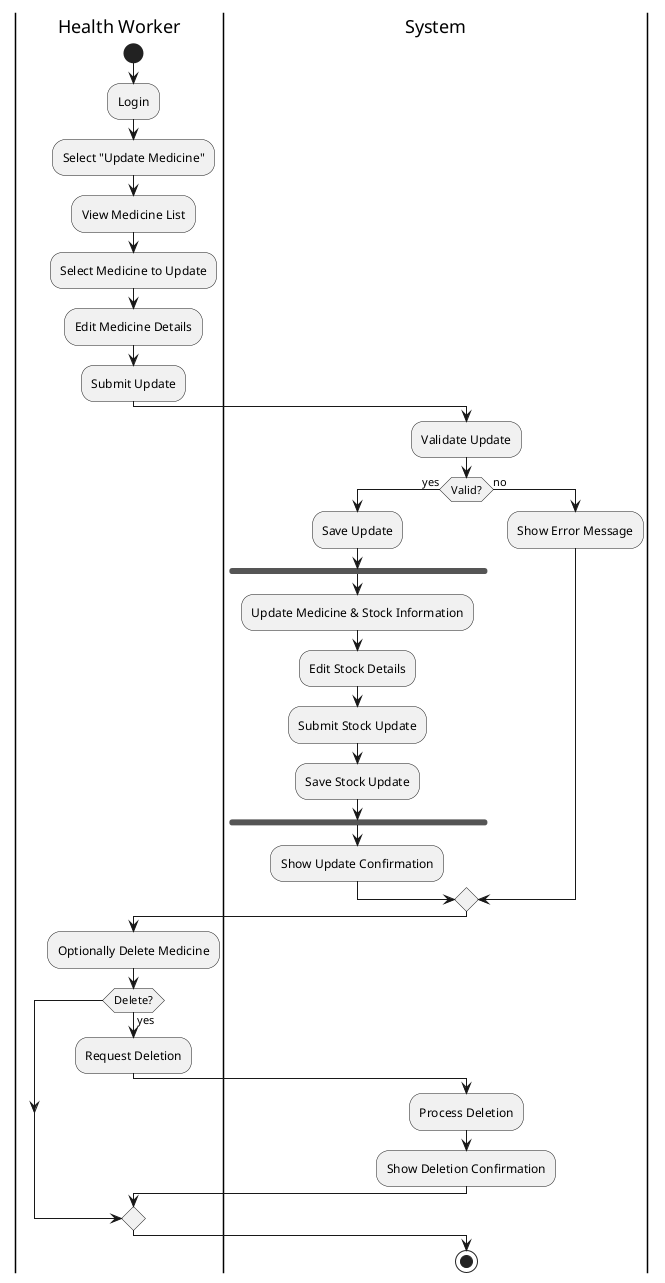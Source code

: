 @startuml
|Health Worker|
start
:Login;
:Select "Update Medicine";
:View Medicine List;
:Select Medicine to Update;
:Edit Medicine Details;
:Submit Update;
|System|
:Validate Update;
if (Valid?) then (yes)
  :Save Update;
  fork
    :Update Medicine & Stock Information;
    :Edit Stock Details;
    :Submit Stock Update;
    :Save Stock Update;
  end fork
  :Show Update Confirmation;
else (no)
  :Show Error Message;
endif
|Health Worker|
:Optionally Delete Medicine;
if (Delete?) then (yes)
  :Request Deletion;
  |System|
  :Process Deletion;
  :Show Deletion Confirmation;
endif
stop
@enduml 